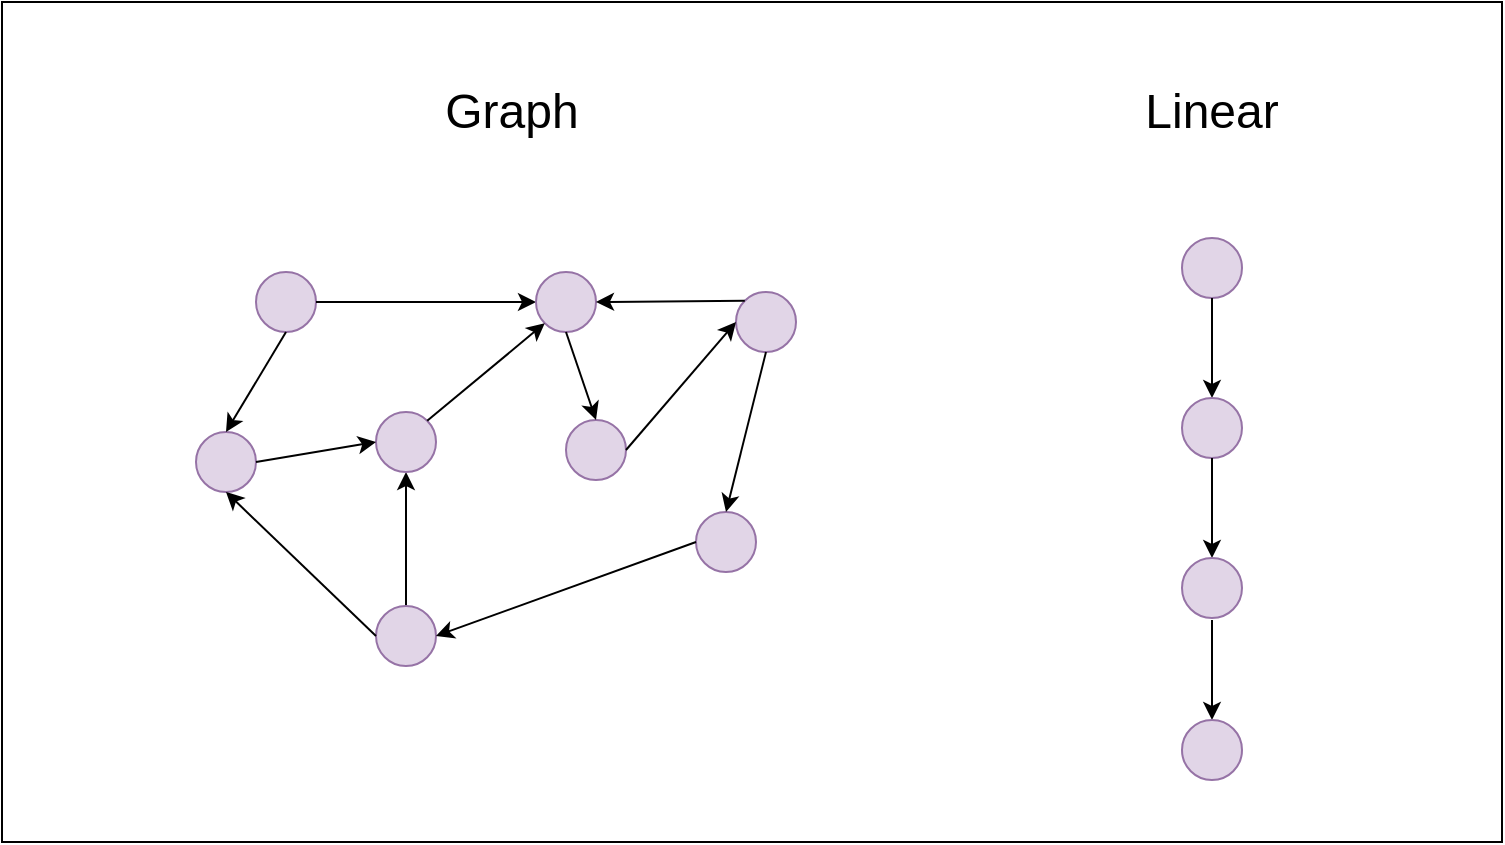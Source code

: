 <mxfile version="21.0.2" type="github">
  <diagram name="Page-1" id="SzETu5OqmAxXUGF3qz8U">
    <mxGraphModel dx="1434" dy="726" grid="1" gridSize="10" guides="1" tooltips="1" connect="1" arrows="1" fold="1" page="1" pageScale="1" pageWidth="850" pageHeight="1100" math="0" shadow="0">
      <root>
        <mxCell id="0" />
        <mxCell id="1" parent="0" />
        <mxCell id="Pl9r5RtDEmGn-0LGVPxG-27" value="" style="rounded=0;whiteSpace=wrap;html=1;" vertex="1" parent="1">
          <mxGeometry x="60" y="140" width="750" height="420" as="geometry" />
        </mxCell>
        <mxCell id="Pl9r5RtDEmGn-0LGVPxG-1" value="" style="ellipse;whiteSpace=wrap;html=1;aspect=fixed;fillColor=#e1d5e7;strokeColor=#9673a6;" vertex="1" parent="1">
          <mxGeometry x="187" y="275" width="30" height="30" as="geometry" />
        </mxCell>
        <mxCell id="Pl9r5RtDEmGn-0LGVPxG-2" value="" style="endArrow=classic;html=1;rounded=0;exitX=1;exitY=0.5;exitDx=0;exitDy=0;entryX=0;entryY=0.5;entryDx=0;entryDy=0;" edge="1" parent="1" source="Pl9r5RtDEmGn-0LGVPxG-1" target="Pl9r5RtDEmGn-0LGVPxG-3">
          <mxGeometry width="50" height="50" relative="1" as="geometry">
            <mxPoint x="245" y="135" as="sourcePoint" />
            <mxPoint x="307" y="305" as="targetPoint" />
          </mxGeometry>
        </mxCell>
        <mxCell id="Pl9r5RtDEmGn-0LGVPxG-3" value="" style="ellipse;whiteSpace=wrap;html=1;aspect=fixed;fillColor=#e1d5e7;strokeColor=#9673a6;" vertex="1" parent="1">
          <mxGeometry x="327" y="275" width="30" height="30" as="geometry" />
        </mxCell>
        <mxCell id="Pl9r5RtDEmGn-0LGVPxG-4" value="" style="ellipse;whiteSpace=wrap;html=1;aspect=fixed;fillColor=#e1d5e7;strokeColor=#9673a6;" vertex="1" parent="1">
          <mxGeometry x="427" y="285" width="30" height="30" as="geometry" />
        </mxCell>
        <mxCell id="Pl9r5RtDEmGn-0LGVPxG-5" value="" style="ellipse;whiteSpace=wrap;html=1;aspect=fixed;fillColor=#e1d5e7;strokeColor=#9673a6;" vertex="1" parent="1">
          <mxGeometry x="157" y="355" width="30" height="30" as="geometry" />
        </mxCell>
        <mxCell id="Pl9r5RtDEmGn-0LGVPxG-6" style="edgeStyle=orthogonalEdgeStyle;rounded=0;orthogonalLoop=1;jettySize=auto;html=1;exitX=0.5;exitY=0;exitDx=0;exitDy=0;" edge="1" parent="1" source="Pl9r5RtDEmGn-0LGVPxG-7" target="Pl9r5RtDEmGn-0LGVPxG-8">
          <mxGeometry relative="1" as="geometry" />
        </mxCell>
        <mxCell id="Pl9r5RtDEmGn-0LGVPxG-7" value="" style="ellipse;whiteSpace=wrap;html=1;aspect=fixed;fillColor=#e1d5e7;strokeColor=#9673a6;" vertex="1" parent="1">
          <mxGeometry x="247" y="442" width="30" height="30" as="geometry" />
        </mxCell>
        <mxCell id="Pl9r5RtDEmGn-0LGVPxG-8" value="" style="ellipse;whiteSpace=wrap;html=1;aspect=fixed;fillColor=#e1d5e7;strokeColor=#9673a6;" vertex="1" parent="1">
          <mxGeometry x="247" y="345" width="30" height="30" as="geometry" />
        </mxCell>
        <mxCell id="Pl9r5RtDEmGn-0LGVPxG-9" value="" style="ellipse;whiteSpace=wrap;html=1;aspect=fixed;fillColor=#e1d5e7;strokeColor=#9673a6;" vertex="1" parent="1">
          <mxGeometry x="342" y="349" width="30" height="30" as="geometry" />
        </mxCell>
        <mxCell id="Pl9r5RtDEmGn-0LGVPxG-10" value="" style="ellipse;whiteSpace=wrap;html=1;aspect=fixed;fillColor=#e1d5e7;strokeColor=#9673a6;" vertex="1" parent="1">
          <mxGeometry x="407" y="395" width="30" height="30" as="geometry" />
        </mxCell>
        <mxCell id="Pl9r5RtDEmGn-0LGVPxG-11" value="" style="endArrow=classic;html=1;rounded=0;exitX=0.5;exitY=1;exitDx=0;exitDy=0;entryX=0.5;entryY=0;entryDx=0;entryDy=0;" edge="1" parent="1" source="Pl9r5RtDEmGn-0LGVPxG-3" target="Pl9r5RtDEmGn-0LGVPxG-9">
          <mxGeometry width="50" height="50" relative="1" as="geometry">
            <mxPoint x="227" y="300" as="sourcePoint" />
            <mxPoint x="317" y="315" as="targetPoint" />
          </mxGeometry>
        </mxCell>
        <mxCell id="Pl9r5RtDEmGn-0LGVPxG-12" value="" style="endArrow=classic;html=1;rounded=0;exitX=1;exitY=0.5;exitDx=0;exitDy=0;entryX=0;entryY=0.5;entryDx=0;entryDy=0;" edge="1" parent="1" source="Pl9r5RtDEmGn-0LGVPxG-9" target="Pl9r5RtDEmGn-0LGVPxG-4">
          <mxGeometry width="50" height="50" relative="1" as="geometry">
            <mxPoint x="352" y="315" as="sourcePoint" />
            <mxPoint x="352" y="365" as="targetPoint" />
          </mxGeometry>
        </mxCell>
        <mxCell id="Pl9r5RtDEmGn-0LGVPxG-13" value="" style="endArrow=classic;html=1;rounded=0;exitX=0.5;exitY=1;exitDx=0;exitDy=0;entryX=0.5;entryY=0;entryDx=0;entryDy=0;" edge="1" parent="1" source="Pl9r5RtDEmGn-0LGVPxG-4" target="Pl9r5RtDEmGn-0LGVPxG-10">
          <mxGeometry width="50" height="50" relative="1" as="geometry">
            <mxPoint x="367" y="380" as="sourcePoint" />
            <mxPoint x="437" y="310" as="targetPoint" />
          </mxGeometry>
        </mxCell>
        <mxCell id="Pl9r5RtDEmGn-0LGVPxG-14" value="" style="endArrow=classic;html=1;rounded=0;exitX=0;exitY=0.5;exitDx=0;exitDy=0;entryX=1;entryY=0.5;entryDx=0;entryDy=0;" edge="1" parent="1" source="Pl9r5RtDEmGn-0LGVPxG-10" target="Pl9r5RtDEmGn-0LGVPxG-7">
          <mxGeometry width="50" height="50" relative="1" as="geometry">
            <mxPoint x="452" y="325" as="sourcePoint" />
            <mxPoint x="432" y="405" as="targetPoint" />
          </mxGeometry>
        </mxCell>
        <mxCell id="Pl9r5RtDEmGn-0LGVPxG-15" value="" style="endArrow=classic;html=1;rounded=0;exitX=0.5;exitY=1;exitDx=0;exitDy=0;entryX=0.5;entryY=0;entryDx=0;entryDy=0;" edge="1" parent="1" source="Pl9r5RtDEmGn-0LGVPxG-1" target="Pl9r5RtDEmGn-0LGVPxG-5">
          <mxGeometry width="50" height="50" relative="1" as="geometry">
            <mxPoint x="227" y="300" as="sourcePoint" />
            <mxPoint x="337" y="300" as="targetPoint" />
          </mxGeometry>
        </mxCell>
        <mxCell id="Pl9r5RtDEmGn-0LGVPxG-16" value="" style="endArrow=classic;html=1;rounded=0;exitX=1;exitY=0.5;exitDx=0;exitDy=0;entryX=0;entryY=0.5;entryDx=0;entryDy=0;" edge="1" parent="1" source="Pl9r5RtDEmGn-0LGVPxG-5" target="Pl9r5RtDEmGn-0LGVPxG-8">
          <mxGeometry width="50" height="50" relative="1" as="geometry">
            <mxPoint x="212" y="315" as="sourcePoint" />
            <mxPoint x="182" y="365" as="targetPoint" />
          </mxGeometry>
        </mxCell>
        <mxCell id="Pl9r5RtDEmGn-0LGVPxG-17" value="" style="endArrow=classic;html=1;rounded=0;exitX=0;exitY=0.5;exitDx=0;exitDy=0;entryX=0.5;entryY=1;entryDx=0;entryDy=0;" edge="1" parent="1" source="Pl9r5RtDEmGn-0LGVPxG-7" target="Pl9r5RtDEmGn-0LGVPxG-5">
          <mxGeometry width="50" height="50" relative="1" as="geometry">
            <mxPoint x="197" y="380" as="sourcePoint" />
            <mxPoint x="257" y="370" as="targetPoint" />
          </mxGeometry>
        </mxCell>
        <mxCell id="Pl9r5RtDEmGn-0LGVPxG-18" value="" style="endArrow=classic;html=1;rounded=0;exitX=1;exitY=0;exitDx=0;exitDy=0;entryX=0;entryY=1;entryDx=0;entryDy=0;" edge="1" parent="1" source="Pl9r5RtDEmGn-0LGVPxG-8" target="Pl9r5RtDEmGn-0LGVPxG-3">
          <mxGeometry width="50" height="50" relative="1" as="geometry">
            <mxPoint x="197" y="380" as="sourcePoint" />
            <mxPoint x="257" y="370" as="targetPoint" />
          </mxGeometry>
        </mxCell>
        <mxCell id="Pl9r5RtDEmGn-0LGVPxG-19" value="" style="endArrow=classic;html=1;rounded=0;exitX=0;exitY=0;exitDx=0;exitDy=0;entryX=1;entryY=0.5;entryDx=0;entryDy=0;" edge="1" parent="1" source="Pl9r5RtDEmGn-0LGVPxG-4" target="Pl9r5RtDEmGn-0LGVPxG-3">
          <mxGeometry width="50" height="50" relative="1" as="geometry">
            <mxPoint x="283" y="359" as="sourcePoint" />
            <mxPoint x="341" y="311" as="targetPoint" />
          </mxGeometry>
        </mxCell>
        <mxCell id="Pl9r5RtDEmGn-0LGVPxG-20" value="" style="ellipse;whiteSpace=wrap;html=1;aspect=fixed;fillColor=#e1d5e7;strokeColor=#9673a6;" vertex="1" parent="1">
          <mxGeometry x="650" y="258" width="30" height="30" as="geometry" />
        </mxCell>
        <mxCell id="Pl9r5RtDEmGn-0LGVPxG-21" value="" style="endArrow=classic;html=1;rounded=0;exitX=0.5;exitY=1;exitDx=0;exitDy=0;entryX=0.5;entryY=0;entryDx=0;entryDy=0;" edge="1" parent="1" source="Pl9r5RtDEmGn-0LGVPxG-20" target="Pl9r5RtDEmGn-0LGVPxG-22">
          <mxGeometry width="50" height="50" relative="1" as="geometry">
            <mxPoint x="598" y="218" as="sourcePoint" />
            <mxPoint x="660" y="388" as="targetPoint" />
          </mxGeometry>
        </mxCell>
        <mxCell id="Pl9r5RtDEmGn-0LGVPxG-22" value="" style="ellipse;whiteSpace=wrap;html=1;aspect=fixed;fillColor=#e1d5e7;strokeColor=#9673a6;" vertex="1" parent="1">
          <mxGeometry x="650" y="338" width="30" height="30" as="geometry" />
        </mxCell>
        <mxCell id="Pl9r5RtDEmGn-0LGVPxG-23" value="" style="endArrow=classic;html=1;rounded=0;exitX=0.5;exitY=1;exitDx=0;exitDy=0;entryX=0.5;entryY=0;entryDx=0;entryDy=0;" edge="1" parent="1" target="Pl9r5RtDEmGn-0LGVPxG-24">
          <mxGeometry width="50" height="50" relative="1" as="geometry">
            <mxPoint x="665" y="368" as="sourcePoint" />
            <mxPoint x="660" y="468" as="targetPoint" />
          </mxGeometry>
        </mxCell>
        <mxCell id="Pl9r5RtDEmGn-0LGVPxG-24" value="" style="ellipse;whiteSpace=wrap;html=1;aspect=fixed;fillColor=#e1d5e7;strokeColor=#9673a6;" vertex="1" parent="1">
          <mxGeometry x="650" y="418" width="30" height="30" as="geometry" />
        </mxCell>
        <mxCell id="Pl9r5RtDEmGn-0LGVPxG-25" value="" style="endArrow=classic;html=1;rounded=0;exitX=0.5;exitY=1;exitDx=0;exitDy=0;entryX=0.5;entryY=0;entryDx=0;entryDy=0;" edge="1" parent="1" target="Pl9r5RtDEmGn-0LGVPxG-26">
          <mxGeometry width="50" height="50" relative="1" as="geometry">
            <mxPoint x="665" y="449" as="sourcePoint" />
            <mxPoint x="660" y="549" as="targetPoint" />
          </mxGeometry>
        </mxCell>
        <mxCell id="Pl9r5RtDEmGn-0LGVPxG-26" value="" style="ellipse;whiteSpace=wrap;html=1;aspect=fixed;fillColor=#e1d5e7;strokeColor=#9673a6;" vertex="1" parent="1">
          <mxGeometry x="650" y="499" width="30" height="30" as="geometry" />
        </mxCell>
        <mxCell id="Pl9r5RtDEmGn-0LGVPxG-28" value="&lt;font style=&quot;font-size: 24px;&quot;&gt;Graph&lt;/font&gt;" style="text;html=1;strokeColor=none;fillColor=none;align=center;verticalAlign=middle;whiteSpace=wrap;rounded=0;" vertex="1" parent="1">
          <mxGeometry x="265" y="170" width="100" height="50" as="geometry" />
        </mxCell>
        <mxCell id="Pl9r5RtDEmGn-0LGVPxG-29" value="&lt;font style=&quot;font-size: 24px;&quot;&gt;Linear&lt;/font&gt;" style="text;html=1;strokeColor=none;fillColor=none;align=center;verticalAlign=middle;whiteSpace=wrap;rounded=0;" vertex="1" parent="1">
          <mxGeometry x="615" y="170" width="100" height="50" as="geometry" />
        </mxCell>
      </root>
    </mxGraphModel>
  </diagram>
</mxfile>
